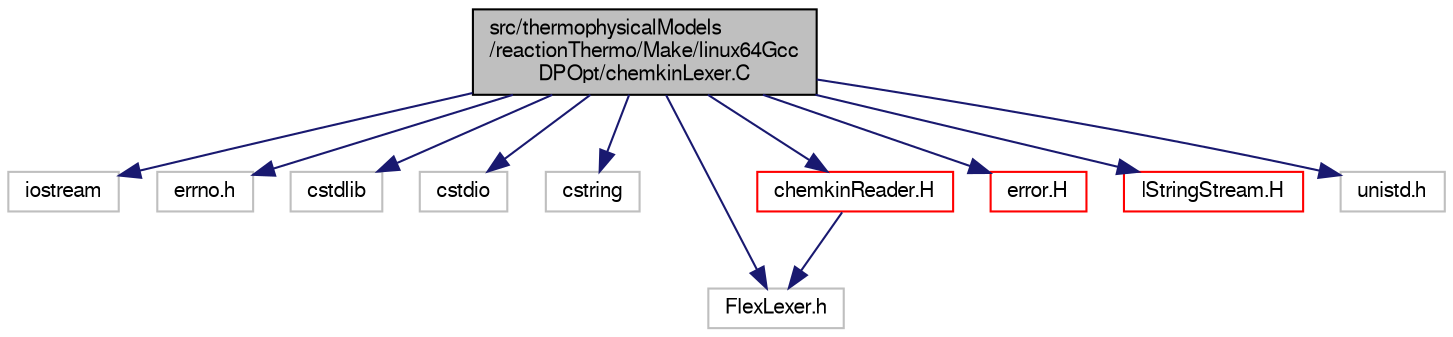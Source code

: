 digraph "src/thermophysicalModels/reactionThermo/Make/linux64GccDPOpt/chemkinLexer.C"
{
  bgcolor="transparent";
  edge [fontname="FreeSans",fontsize="10",labelfontname="FreeSans",labelfontsize="10"];
  node [fontname="FreeSans",fontsize="10",shape=record];
  Node0 [label="src/thermophysicalModels\l/reactionThermo/Make/linux64Gcc\lDPOpt/chemkinLexer.C",height=0.2,width=0.4,color="black", fillcolor="grey75", style="filled", fontcolor="black"];
  Node0 -> Node1 [color="midnightblue",fontsize="10",style="solid",fontname="FreeSans"];
  Node1 [label="iostream",height=0.2,width=0.4,color="grey75"];
  Node0 -> Node2 [color="midnightblue",fontsize="10",style="solid",fontname="FreeSans"];
  Node2 [label="errno.h",height=0.2,width=0.4,color="grey75"];
  Node0 -> Node3 [color="midnightblue",fontsize="10",style="solid",fontname="FreeSans"];
  Node3 [label="cstdlib",height=0.2,width=0.4,color="grey75"];
  Node0 -> Node4 [color="midnightblue",fontsize="10",style="solid",fontname="FreeSans"];
  Node4 [label="cstdio",height=0.2,width=0.4,color="grey75"];
  Node0 -> Node5 [color="midnightblue",fontsize="10",style="solid",fontname="FreeSans"];
  Node5 [label="cstring",height=0.2,width=0.4,color="grey75"];
  Node0 -> Node6 [color="midnightblue",fontsize="10",style="solid",fontname="FreeSans"];
  Node6 [label="FlexLexer.h",height=0.2,width=0.4,color="grey75"];
  Node0 -> Node7 [color="midnightblue",fontsize="10",style="solid",fontname="FreeSans"];
  Node7 [label="chemkinReader.H",height=0.2,width=0.4,color="red",URL="$a16124.html"];
  Node7 -> Node6 [color="midnightblue",fontsize="10",style="solid",fontname="FreeSans"];
  Node0 -> Node10 [color="midnightblue",fontsize="10",style="solid",fontname="FreeSans"];
  Node10 [label="error.H",height=0.2,width=0.4,color="red",URL="$a08924.html"];
  Node0 -> Node149 [color="midnightblue",fontsize="10",style="solid",fontname="FreeSans"];
  Node149 [label="IStringStream.H",height=0.2,width=0.4,color="red",URL="$a09209.html"];
  Node0 -> Node153 [color="midnightblue",fontsize="10",style="solid",fontname="FreeSans"];
  Node153 [label="unistd.h",height=0.2,width=0.4,color="grey75"];
}
